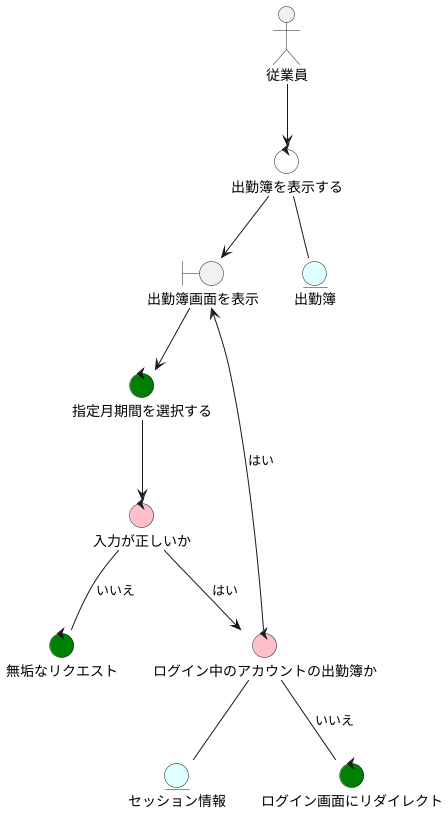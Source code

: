 @startuml
actor 従業員
boundary 出勤簿画面を表示

entity 出勤簿 #e0ffff
entity セッション情報 #e0ffff

control 出勤簿を表示する #white

control 指定月期間を選択する#green
control 無垢なリクエスト#green
control ログイン画面にリダイレクト#green

control 入力が正しいか #pink
control ログイン中のアカウントの出勤簿か #pink


従業員 --> 出勤簿を表示する
出勤簿を表示する -- 出勤簿
出勤簿を表示する --> 出勤簿画面を表示

出勤簿画面を表示 --> 指定月期間を選択する
指定月期間を選択する --> 入力が正しいか
入力が正しいか -- 無垢なリクエスト: いいえ
入力が正しいか --> ログイン中のアカウントの出勤簿か: はい
ログイン中のアカウントの出勤簿か--ログイン画面にリダイレクト:いいえ
ログイン中のアカウントの出勤簿か --> 出勤簿画面を表示:はい
ログイン中のアカウントの出勤簿か--セッション情報
@enduml